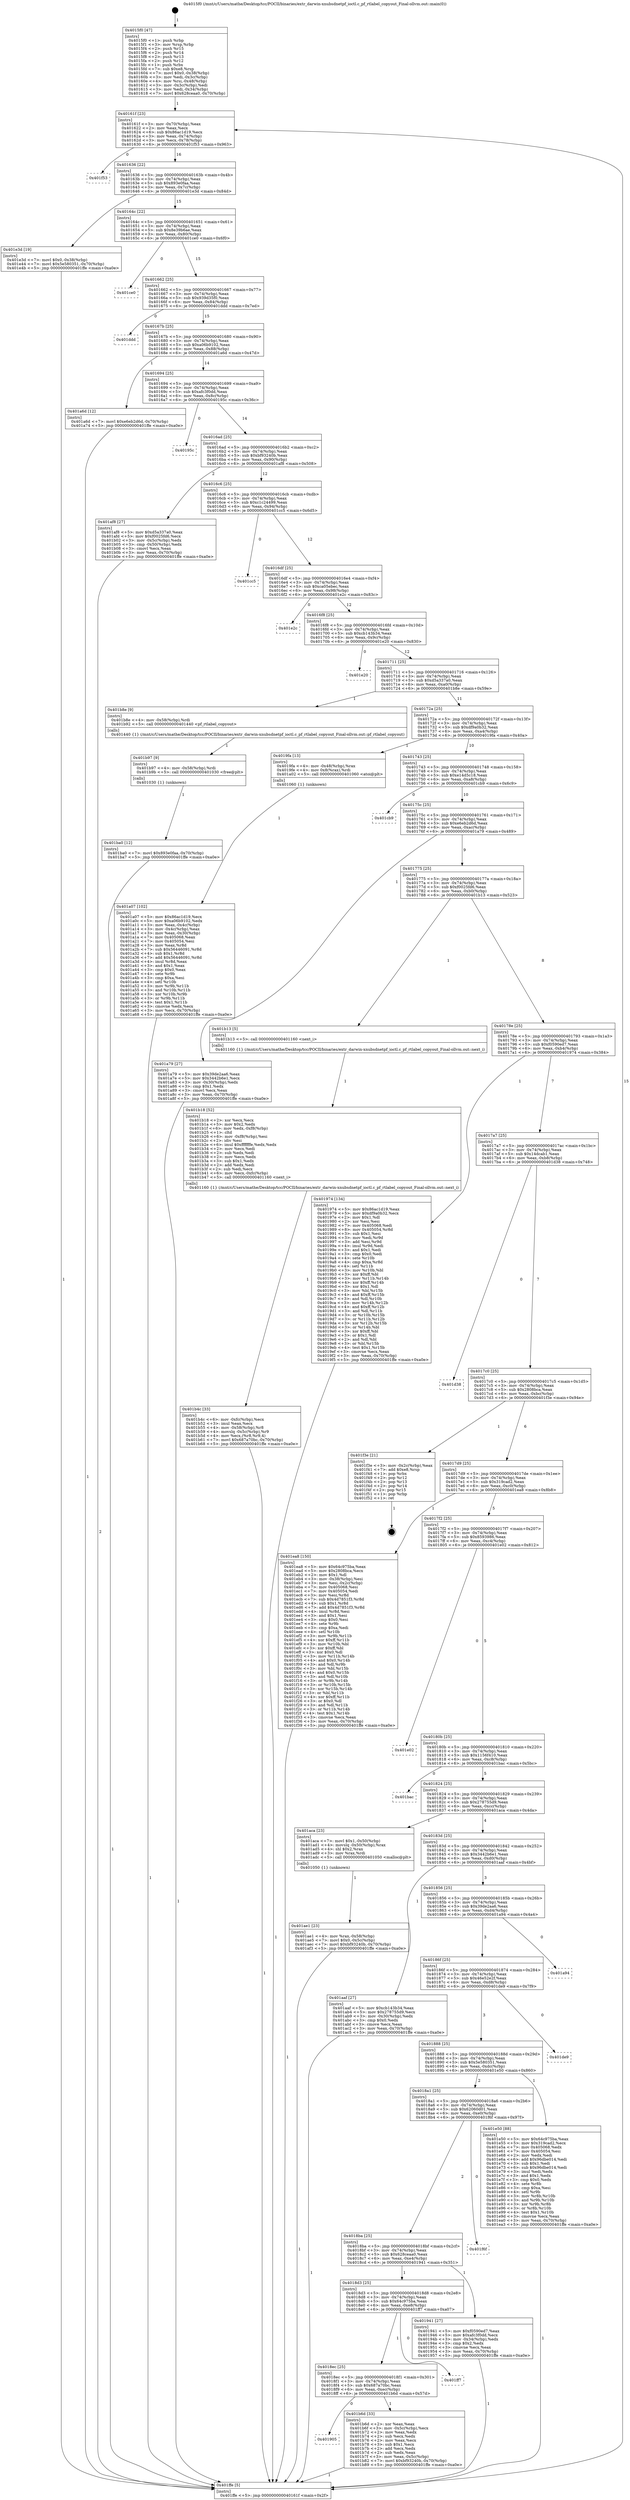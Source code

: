 digraph "0x4015f0" {
  label = "0x4015f0 (/mnt/c/Users/mathe/Desktop/tcc/POCII/binaries/extr_darwin-xnubsdnetpf_ioctl.c_pf_rtlabel_copyout_Final-ollvm.out::main(0))"
  labelloc = "t"
  node[shape=record]

  Entry [label="",width=0.3,height=0.3,shape=circle,fillcolor=black,style=filled]
  "0x40161f" [label="{
     0x40161f [23]\l
     | [instrs]\l
     &nbsp;&nbsp;0x40161f \<+3\>: mov -0x70(%rbp),%eax\l
     &nbsp;&nbsp;0x401622 \<+2\>: mov %eax,%ecx\l
     &nbsp;&nbsp;0x401624 \<+6\>: sub $0x86ac1d19,%ecx\l
     &nbsp;&nbsp;0x40162a \<+3\>: mov %eax,-0x74(%rbp)\l
     &nbsp;&nbsp;0x40162d \<+3\>: mov %ecx,-0x78(%rbp)\l
     &nbsp;&nbsp;0x401630 \<+6\>: je 0000000000401f53 \<main+0x963\>\l
  }"]
  "0x401f53" [label="{
     0x401f53\l
  }", style=dashed]
  "0x401636" [label="{
     0x401636 [22]\l
     | [instrs]\l
     &nbsp;&nbsp;0x401636 \<+5\>: jmp 000000000040163b \<main+0x4b\>\l
     &nbsp;&nbsp;0x40163b \<+3\>: mov -0x74(%rbp),%eax\l
     &nbsp;&nbsp;0x40163e \<+5\>: sub $0x893e0faa,%eax\l
     &nbsp;&nbsp;0x401643 \<+3\>: mov %eax,-0x7c(%rbp)\l
     &nbsp;&nbsp;0x401646 \<+6\>: je 0000000000401e3d \<main+0x84d\>\l
  }"]
  Exit [label="",width=0.3,height=0.3,shape=circle,fillcolor=black,style=filled,peripheries=2]
  "0x401e3d" [label="{
     0x401e3d [19]\l
     | [instrs]\l
     &nbsp;&nbsp;0x401e3d \<+7\>: movl $0x0,-0x38(%rbp)\l
     &nbsp;&nbsp;0x401e44 \<+7\>: movl $0x5e580351,-0x70(%rbp)\l
     &nbsp;&nbsp;0x401e4b \<+5\>: jmp 0000000000401ffe \<main+0xa0e\>\l
  }"]
  "0x40164c" [label="{
     0x40164c [22]\l
     | [instrs]\l
     &nbsp;&nbsp;0x40164c \<+5\>: jmp 0000000000401651 \<main+0x61\>\l
     &nbsp;&nbsp;0x401651 \<+3\>: mov -0x74(%rbp),%eax\l
     &nbsp;&nbsp;0x401654 \<+5\>: sub $0x8e39b6ae,%eax\l
     &nbsp;&nbsp;0x401659 \<+3\>: mov %eax,-0x80(%rbp)\l
     &nbsp;&nbsp;0x40165c \<+6\>: je 0000000000401ce0 \<main+0x6f0\>\l
  }"]
  "0x401ba0" [label="{
     0x401ba0 [12]\l
     | [instrs]\l
     &nbsp;&nbsp;0x401ba0 \<+7\>: movl $0x893e0faa,-0x70(%rbp)\l
     &nbsp;&nbsp;0x401ba7 \<+5\>: jmp 0000000000401ffe \<main+0xa0e\>\l
  }"]
  "0x401ce0" [label="{
     0x401ce0\l
  }", style=dashed]
  "0x401662" [label="{
     0x401662 [25]\l
     | [instrs]\l
     &nbsp;&nbsp;0x401662 \<+5\>: jmp 0000000000401667 \<main+0x77\>\l
     &nbsp;&nbsp;0x401667 \<+3\>: mov -0x74(%rbp),%eax\l
     &nbsp;&nbsp;0x40166a \<+5\>: sub $0x939d35f0,%eax\l
     &nbsp;&nbsp;0x40166f \<+6\>: mov %eax,-0x84(%rbp)\l
     &nbsp;&nbsp;0x401675 \<+6\>: je 0000000000401ddd \<main+0x7ed\>\l
  }"]
  "0x401b97" [label="{
     0x401b97 [9]\l
     | [instrs]\l
     &nbsp;&nbsp;0x401b97 \<+4\>: mov -0x58(%rbp),%rdi\l
     &nbsp;&nbsp;0x401b9b \<+5\>: call 0000000000401030 \<free@plt\>\l
     | [calls]\l
     &nbsp;&nbsp;0x401030 \{1\} (unknown)\l
  }"]
  "0x401ddd" [label="{
     0x401ddd\l
  }", style=dashed]
  "0x40167b" [label="{
     0x40167b [25]\l
     | [instrs]\l
     &nbsp;&nbsp;0x40167b \<+5\>: jmp 0000000000401680 \<main+0x90\>\l
     &nbsp;&nbsp;0x401680 \<+3\>: mov -0x74(%rbp),%eax\l
     &nbsp;&nbsp;0x401683 \<+5\>: sub $0xa06b9102,%eax\l
     &nbsp;&nbsp;0x401688 \<+6\>: mov %eax,-0x88(%rbp)\l
     &nbsp;&nbsp;0x40168e \<+6\>: je 0000000000401a6d \<main+0x47d\>\l
  }"]
  "0x401905" [label="{
     0x401905\l
  }", style=dashed]
  "0x401a6d" [label="{
     0x401a6d [12]\l
     | [instrs]\l
     &nbsp;&nbsp;0x401a6d \<+7\>: movl $0xe6eb2d6d,-0x70(%rbp)\l
     &nbsp;&nbsp;0x401a74 \<+5\>: jmp 0000000000401ffe \<main+0xa0e\>\l
  }"]
  "0x401694" [label="{
     0x401694 [25]\l
     | [instrs]\l
     &nbsp;&nbsp;0x401694 \<+5\>: jmp 0000000000401699 \<main+0xa9\>\l
     &nbsp;&nbsp;0x401699 \<+3\>: mov -0x74(%rbp),%eax\l
     &nbsp;&nbsp;0x40169c \<+5\>: sub $0xafc3f0dd,%eax\l
     &nbsp;&nbsp;0x4016a1 \<+6\>: mov %eax,-0x8c(%rbp)\l
     &nbsp;&nbsp;0x4016a7 \<+6\>: je 000000000040195c \<main+0x36c\>\l
  }"]
  "0x401b6d" [label="{
     0x401b6d [33]\l
     | [instrs]\l
     &nbsp;&nbsp;0x401b6d \<+2\>: xor %eax,%eax\l
     &nbsp;&nbsp;0x401b6f \<+3\>: mov -0x5c(%rbp),%ecx\l
     &nbsp;&nbsp;0x401b72 \<+2\>: mov %eax,%edx\l
     &nbsp;&nbsp;0x401b74 \<+2\>: sub %ecx,%edx\l
     &nbsp;&nbsp;0x401b76 \<+2\>: mov %eax,%ecx\l
     &nbsp;&nbsp;0x401b78 \<+3\>: sub $0x1,%ecx\l
     &nbsp;&nbsp;0x401b7b \<+2\>: add %ecx,%edx\l
     &nbsp;&nbsp;0x401b7d \<+2\>: sub %edx,%eax\l
     &nbsp;&nbsp;0x401b7f \<+3\>: mov %eax,-0x5c(%rbp)\l
     &nbsp;&nbsp;0x401b82 \<+7\>: movl $0xbf93240b,-0x70(%rbp)\l
     &nbsp;&nbsp;0x401b89 \<+5\>: jmp 0000000000401ffe \<main+0xa0e\>\l
  }"]
  "0x40195c" [label="{
     0x40195c\l
  }", style=dashed]
  "0x4016ad" [label="{
     0x4016ad [25]\l
     | [instrs]\l
     &nbsp;&nbsp;0x4016ad \<+5\>: jmp 00000000004016b2 \<main+0xc2\>\l
     &nbsp;&nbsp;0x4016b2 \<+3\>: mov -0x74(%rbp),%eax\l
     &nbsp;&nbsp;0x4016b5 \<+5\>: sub $0xbf93240b,%eax\l
     &nbsp;&nbsp;0x4016ba \<+6\>: mov %eax,-0x90(%rbp)\l
     &nbsp;&nbsp;0x4016c0 \<+6\>: je 0000000000401af8 \<main+0x508\>\l
  }"]
  "0x4018ec" [label="{
     0x4018ec [25]\l
     | [instrs]\l
     &nbsp;&nbsp;0x4018ec \<+5\>: jmp 00000000004018f1 \<main+0x301\>\l
     &nbsp;&nbsp;0x4018f1 \<+3\>: mov -0x74(%rbp),%eax\l
     &nbsp;&nbsp;0x4018f4 \<+5\>: sub $0x687a70bc,%eax\l
     &nbsp;&nbsp;0x4018f9 \<+6\>: mov %eax,-0xec(%rbp)\l
     &nbsp;&nbsp;0x4018ff \<+6\>: je 0000000000401b6d \<main+0x57d\>\l
  }"]
  "0x401af8" [label="{
     0x401af8 [27]\l
     | [instrs]\l
     &nbsp;&nbsp;0x401af8 \<+5\>: mov $0xd5a337a0,%eax\l
     &nbsp;&nbsp;0x401afd \<+5\>: mov $0xf0025fd6,%ecx\l
     &nbsp;&nbsp;0x401b02 \<+3\>: mov -0x5c(%rbp),%edx\l
     &nbsp;&nbsp;0x401b05 \<+3\>: cmp -0x50(%rbp),%edx\l
     &nbsp;&nbsp;0x401b08 \<+3\>: cmovl %ecx,%eax\l
     &nbsp;&nbsp;0x401b0b \<+3\>: mov %eax,-0x70(%rbp)\l
     &nbsp;&nbsp;0x401b0e \<+5\>: jmp 0000000000401ffe \<main+0xa0e\>\l
  }"]
  "0x4016c6" [label="{
     0x4016c6 [25]\l
     | [instrs]\l
     &nbsp;&nbsp;0x4016c6 \<+5\>: jmp 00000000004016cb \<main+0xdb\>\l
     &nbsp;&nbsp;0x4016cb \<+3\>: mov -0x74(%rbp),%eax\l
     &nbsp;&nbsp;0x4016ce \<+5\>: sub $0xc1c24499,%eax\l
     &nbsp;&nbsp;0x4016d3 \<+6\>: mov %eax,-0x94(%rbp)\l
     &nbsp;&nbsp;0x4016d9 \<+6\>: je 0000000000401cc5 \<main+0x6d5\>\l
  }"]
  "0x401ff7" [label="{
     0x401ff7\l
  }", style=dashed]
  "0x401cc5" [label="{
     0x401cc5\l
  }", style=dashed]
  "0x4016df" [label="{
     0x4016df [25]\l
     | [instrs]\l
     &nbsp;&nbsp;0x4016df \<+5\>: jmp 00000000004016e4 \<main+0xf4\>\l
     &nbsp;&nbsp;0x4016e4 \<+3\>: mov -0x74(%rbp),%eax\l
     &nbsp;&nbsp;0x4016e7 \<+5\>: sub $0xca05ebec,%eax\l
     &nbsp;&nbsp;0x4016ec \<+6\>: mov %eax,-0x98(%rbp)\l
     &nbsp;&nbsp;0x4016f2 \<+6\>: je 0000000000401e2c \<main+0x83c\>\l
  }"]
  "0x401b4c" [label="{
     0x401b4c [33]\l
     | [instrs]\l
     &nbsp;&nbsp;0x401b4c \<+6\>: mov -0xfc(%rbp),%ecx\l
     &nbsp;&nbsp;0x401b52 \<+3\>: imul %eax,%ecx\l
     &nbsp;&nbsp;0x401b55 \<+4\>: mov -0x58(%rbp),%r8\l
     &nbsp;&nbsp;0x401b59 \<+4\>: movslq -0x5c(%rbp),%r9\l
     &nbsp;&nbsp;0x401b5d \<+4\>: mov %ecx,(%r8,%r9,4)\l
     &nbsp;&nbsp;0x401b61 \<+7\>: movl $0x687a70bc,-0x70(%rbp)\l
     &nbsp;&nbsp;0x401b68 \<+5\>: jmp 0000000000401ffe \<main+0xa0e\>\l
  }"]
  "0x401e2c" [label="{
     0x401e2c\l
  }", style=dashed]
  "0x4016f8" [label="{
     0x4016f8 [25]\l
     | [instrs]\l
     &nbsp;&nbsp;0x4016f8 \<+5\>: jmp 00000000004016fd \<main+0x10d\>\l
     &nbsp;&nbsp;0x4016fd \<+3\>: mov -0x74(%rbp),%eax\l
     &nbsp;&nbsp;0x401700 \<+5\>: sub $0xcb143b34,%eax\l
     &nbsp;&nbsp;0x401705 \<+6\>: mov %eax,-0x9c(%rbp)\l
     &nbsp;&nbsp;0x40170b \<+6\>: je 0000000000401e20 \<main+0x830\>\l
  }"]
  "0x401b18" [label="{
     0x401b18 [52]\l
     | [instrs]\l
     &nbsp;&nbsp;0x401b18 \<+2\>: xor %ecx,%ecx\l
     &nbsp;&nbsp;0x401b1a \<+5\>: mov $0x2,%edx\l
     &nbsp;&nbsp;0x401b1f \<+6\>: mov %edx,-0xf8(%rbp)\l
     &nbsp;&nbsp;0x401b25 \<+1\>: cltd\l
     &nbsp;&nbsp;0x401b26 \<+6\>: mov -0xf8(%rbp),%esi\l
     &nbsp;&nbsp;0x401b2c \<+2\>: idiv %esi\l
     &nbsp;&nbsp;0x401b2e \<+6\>: imul $0xfffffffe,%edx,%edx\l
     &nbsp;&nbsp;0x401b34 \<+2\>: mov %ecx,%edi\l
     &nbsp;&nbsp;0x401b36 \<+2\>: sub %edx,%edi\l
     &nbsp;&nbsp;0x401b38 \<+2\>: mov %ecx,%edx\l
     &nbsp;&nbsp;0x401b3a \<+3\>: sub $0x1,%edx\l
     &nbsp;&nbsp;0x401b3d \<+2\>: add %edx,%edi\l
     &nbsp;&nbsp;0x401b3f \<+2\>: sub %edi,%ecx\l
     &nbsp;&nbsp;0x401b41 \<+6\>: mov %ecx,-0xfc(%rbp)\l
     &nbsp;&nbsp;0x401b47 \<+5\>: call 0000000000401160 \<next_i\>\l
     | [calls]\l
     &nbsp;&nbsp;0x401160 \{1\} (/mnt/c/Users/mathe/Desktop/tcc/POCII/binaries/extr_darwin-xnubsdnetpf_ioctl.c_pf_rtlabel_copyout_Final-ollvm.out::next_i)\l
  }"]
  "0x401e20" [label="{
     0x401e20\l
  }", style=dashed]
  "0x401711" [label="{
     0x401711 [25]\l
     | [instrs]\l
     &nbsp;&nbsp;0x401711 \<+5\>: jmp 0000000000401716 \<main+0x126\>\l
     &nbsp;&nbsp;0x401716 \<+3\>: mov -0x74(%rbp),%eax\l
     &nbsp;&nbsp;0x401719 \<+5\>: sub $0xd5a337a0,%eax\l
     &nbsp;&nbsp;0x40171e \<+6\>: mov %eax,-0xa0(%rbp)\l
     &nbsp;&nbsp;0x401724 \<+6\>: je 0000000000401b8e \<main+0x59e\>\l
  }"]
  "0x401ae1" [label="{
     0x401ae1 [23]\l
     | [instrs]\l
     &nbsp;&nbsp;0x401ae1 \<+4\>: mov %rax,-0x58(%rbp)\l
     &nbsp;&nbsp;0x401ae5 \<+7\>: movl $0x0,-0x5c(%rbp)\l
     &nbsp;&nbsp;0x401aec \<+7\>: movl $0xbf93240b,-0x70(%rbp)\l
     &nbsp;&nbsp;0x401af3 \<+5\>: jmp 0000000000401ffe \<main+0xa0e\>\l
  }"]
  "0x401b8e" [label="{
     0x401b8e [9]\l
     | [instrs]\l
     &nbsp;&nbsp;0x401b8e \<+4\>: mov -0x58(%rbp),%rdi\l
     &nbsp;&nbsp;0x401b92 \<+5\>: call 0000000000401440 \<pf_rtlabel_copyout\>\l
     | [calls]\l
     &nbsp;&nbsp;0x401440 \{1\} (/mnt/c/Users/mathe/Desktop/tcc/POCII/binaries/extr_darwin-xnubsdnetpf_ioctl.c_pf_rtlabel_copyout_Final-ollvm.out::pf_rtlabel_copyout)\l
  }"]
  "0x40172a" [label="{
     0x40172a [25]\l
     | [instrs]\l
     &nbsp;&nbsp;0x40172a \<+5\>: jmp 000000000040172f \<main+0x13f\>\l
     &nbsp;&nbsp;0x40172f \<+3\>: mov -0x74(%rbp),%eax\l
     &nbsp;&nbsp;0x401732 \<+5\>: sub $0xdf9a0b32,%eax\l
     &nbsp;&nbsp;0x401737 \<+6\>: mov %eax,-0xa4(%rbp)\l
     &nbsp;&nbsp;0x40173d \<+6\>: je 00000000004019fa \<main+0x40a\>\l
  }"]
  "0x401a07" [label="{
     0x401a07 [102]\l
     | [instrs]\l
     &nbsp;&nbsp;0x401a07 \<+5\>: mov $0x86ac1d19,%ecx\l
     &nbsp;&nbsp;0x401a0c \<+5\>: mov $0xa06b9102,%edx\l
     &nbsp;&nbsp;0x401a11 \<+3\>: mov %eax,-0x4c(%rbp)\l
     &nbsp;&nbsp;0x401a14 \<+3\>: mov -0x4c(%rbp),%eax\l
     &nbsp;&nbsp;0x401a17 \<+3\>: mov %eax,-0x30(%rbp)\l
     &nbsp;&nbsp;0x401a1a \<+7\>: mov 0x405068,%eax\l
     &nbsp;&nbsp;0x401a21 \<+7\>: mov 0x405054,%esi\l
     &nbsp;&nbsp;0x401a28 \<+3\>: mov %eax,%r8d\l
     &nbsp;&nbsp;0x401a2b \<+7\>: sub $0x56446091,%r8d\l
     &nbsp;&nbsp;0x401a32 \<+4\>: sub $0x1,%r8d\l
     &nbsp;&nbsp;0x401a36 \<+7\>: add $0x56446091,%r8d\l
     &nbsp;&nbsp;0x401a3d \<+4\>: imul %r8d,%eax\l
     &nbsp;&nbsp;0x401a41 \<+3\>: and $0x1,%eax\l
     &nbsp;&nbsp;0x401a44 \<+3\>: cmp $0x0,%eax\l
     &nbsp;&nbsp;0x401a47 \<+4\>: sete %r9b\l
     &nbsp;&nbsp;0x401a4b \<+3\>: cmp $0xa,%esi\l
     &nbsp;&nbsp;0x401a4e \<+4\>: setl %r10b\l
     &nbsp;&nbsp;0x401a52 \<+3\>: mov %r9b,%r11b\l
     &nbsp;&nbsp;0x401a55 \<+3\>: and %r10b,%r11b\l
     &nbsp;&nbsp;0x401a58 \<+3\>: xor %r10b,%r9b\l
     &nbsp;&nbsp;0x401a5b \<+3\>: or %r9b,%r11b\l
     &nbsp;&nbsp;0x401a5e \<+4\>: test $0x1,%r11b\l
     &nbsp;&nbsp;0x401a62 \<+3\>: cmovne %edx,%ecx\l
     &nbsp;&nbsp;0x401a65 \<+3\>: mov %ecx,-0x70(%rbp)\l
     &nbsp;&nbsp;0x401a68 \<+5\>: jmp 0000000000401ffe \<main+0xa0e\>\l
  }"]
  "0x4019fa" [label="{
     0x4019fa [13]\l
     | [instrs]\l
     &nbsp;&nbsp;0x4019fa \<+4\>: mov -0x48(%rbp),%rax\l
     &nbsp;&nbsp;0x4019fe \<+4\>: mov 0x8(%rax),%rdi\l
     &nbsp;&nbsp;0x401a02 \<+5\>: call 0000000000401060 \<atoi@plt\>\l
     | [calls]\l
     &nbsp;&nbsp;0x401060 \{1\} (unknown)\l
  }"]
  "0x401743" [label="{
     0x401743 [25]\l
     | [instrs]\l
     &nbsp;&nbsp;0x401743 \<+5\>: jmp 0000000000401748 \<main+0x158\>\l
     &nbsp;&nbsp;0x401748 \<+3\>: mov -0x74(%rbp),%eax\l
     &nbsp;&nbsp;0x40174b \<+5\>: sub $0xe14d5c18,%eax\l
     &nbsp;&nbsp;0x401750 \<+6\>: mov %eax,-0xa8(%rbp)\l
     &nbsp;&nbsp;0x401756 \<+6\>: je 0000000000401cb9 \<main+0x6c9\>\l
  }"]
  "0x4015f0" [label="{
     0x4015f0 [47]\l
     | [instrs]\l
     &nbsp;&nbsp;0x4015f0 \<+1\>: push %rbp\l
     &nbsp;&nbsp;0x4015f1 \<+3\>: mov %rsp,%rbp\l
     &nbsp;&nbsp;0x4015f4 \<+2\>: push %r15\l
     &nbsp;&nbsp;0x4015f6 \<+2\>: push %r14\l
     &nbsp;&nbsp;0x4015f8 \<+2\>: push %r13\l
     &nbsp;&nbsp;0x4015fa \<+2\>: push %r12\l
     &nbsp;&nbsp;0x4015fc \<+1\>: push %rbx\l
     &nbsp;&nbsp;0x4015fd \<+7\>: sub $0xe8,%rsp\l
     &nbsp;&nbsp;0x401604 \<+7\>: movl $0x0,-0x38(%rbp)\l
     &nbsp;&nbsp;0x40160b \<+3\>: mov %edi,-0x3c(%rbp)\l
     &nbsp;&nbsp;0x40160e \<+4\>: mov %rsi,-0x48(%rbp)\l
     &nbsp;&nbsp;0x401612 \<+3\>: mov -0x3c(%rbp),%edi\l
     &nbsp;&nbsp;0x401615 \<+3\>: mov %edi,-0x34(%rbp)\l
     &nbsp;&nbsp;0x401618 \<+7\>: movl $0x628ceaa0,-0x70(%rbp)\l
  }"]
  "0x401cb9" [label="{
     0x401cb9\l
  }", style=dashed]
  "0x40175c" [label="{
     0x40175c [25]\l
     | [instrs]\l
     &nbsp;&nbsp;0x40175c \<+5\>: jmp 0000000000401761 \<main+0x171\>\l
     &nbsp;&nbsp;0x401761 \<+3\>: mov -0x74(%rbp),%eax\l
     &nbsp;&nbsp;0x401764 \<+5\>: sub $0xe6eb2d6d,%eax\l
     &nbsp;&nbsp;0x401769 \<+6\>: mov %eax,-0xac(%rbp)\l
     &nbsp;&nbsp;0x40176f \<+6\>: je 0000000000401a79 \<main+0x489\>\l
  }"]
  "0x401ffe" [label="{
     0x401ffe [5]\l
     | [instrs]\l
     &nbsp;&nbsp;0x401ffe \<+5\>: jmp 000000000040161f \<main+0x2f\>\l
  }"]
  "0x401a79" [label="{
     0x401a79 [27]\l
     | [instrs]\l
     &nbsp;&nbsp;0x401a79 \<+5\>: mov $0x39de2aa6,%eax\l
     &nbsp;&nbsp;0x401a7e \<+5\>: mov $0x3442b6e1,%ecx\l
     &nbsp;&nbsp;0x401a83 \<+3\>: mov -0x30(%rbp),%edx\l
     &nbsp;&nbsp;0x401a86 \<+3\>: cmp $0x1,%edx\l
     &nbsp;&nbsp;0x401a89 \<+3\>: cmovl %ecx,%eax\l
     &nbsp;&nbsp;0x401a8c \<+3\>: mov %eax,-0x70(%rbp)\l
     &nbsp;&nbsp;0x401a8f \<+5\>: jmp 0000000000401ffe \<main+0xa0e\>\l
  }"]
  "0x401775" [label="{
     0x401775 [25]\l
     | [instrs]\l
     &nbsp;&nbsp;0x401775 \<+5\>: jmp 000000000040177a \<main+0x18a\>\l
     &nbsp;&nbsp;0x40177a \<+3\>: mov -0x74(%rbp),%eax\l
     &nbsp;&nbsp;0x40177d \<+5\>: sub $0xf0025fd6,%eax\l
     &nbsp;&nbsp;0x401782 \<+6\>: mov %eax,-0xb0(%rbp)\l
     &nbsp;&nbsp;0x401788 \<+6\>: je 0000000000401b13 \<main+0x523\>\l
  }"]
  "0x4018d3" [label="{
     0x4018d3 [25]\l
     | [instrs]\l
     &nbsp;&nbsp;0x4018d3 \<+5\>: jmp 00000000004018d8 \<main+0x2e8\>\l
     &nbsp;&nbsp;0x4018d8 \<+3\>: mov -0x74(%rbp),%eax\l
     &nbsp;&nbsp;0x4018db \<+5\>: sub $0x64c975ba,%eax\l
     &nbsp;&nbsp;0x4018e0 \<+6\>: mov %eax,-0xe8(%rbp)\l
     &nbsp;&nbsp;0x4018e6 \<+6\>: je 0000000000401ff7 \<main+0xa07\>\l
  }"]
  "0x401b13" [label="{
     0x401b13 [5]\l
     | [instrs]\l
     &nbsp;&nbsp;0x401b13 \<+5\>: call 0000000000401160 \<next_i\>\l
     | [calls]\l
     &nbsp;&nbsp;0x401160 \{1\} (/mnt/c/Users/mathe/Desktop/tcc/POCII/binaries/extr_darwin-xnubsdnetpf_ioctl.c_pf_rtlabel_copyout_Final-ollvm.out::next_i)\l
  }"]
  "0x40178e" [label="{
     0x40178e [25]\l
     | [instrs]\l
     &nbsp;&nbsp;0x40178e \<+5\>: jmp 0000000000401793 \<main+0x1a3\>\l
     &nbsp;&nbsp;0x401793 \<+3\>: mov -0x74(%rbp),%eax\l
     &nbsp;&nbsp;0x401796 \<+5\>: sub $0xf0590ed7,%eax\l
     &nbsp;&nbsp;0x40179b \<+6\>: mov %eax,-0xb4(%rbp)\l
     &nbsp;&nbsp;0x4017a1 \<+6\>: je 0000000000401974 \<main+0x384\>\l
  }"]
  "0x401941" [label="{
     0x401941 [27]\l
     | [instrs]\l
     &nbsp;&nbsp;0x401941 \<+5\>: mov $0xf0590ed7,%eax\l
     &nbsp;&nbsp;0x401946 \<+5\>: mov $0xafc3f0dd,%ecx\l
     &nbsp;&nbsp;0x40194b \<+3\>: mov -0x34(%rbp),%edx\l
     &nbsp;&nbsp;0x40194e \<+3\>: cmp $0x2,%edx\l
     &nbsp;&nbsp;0x401951 \<+3\>: cmovne %ecx,%eax\l
     &nbsp;&nbsp;0x401954 \<+3\>: mov %eax,-0x70(%rbp)\l
     &nbsp;&nbsp;0x401957 \<+5\>: jmp 0000000000401ffe \<main+0xa0e\>\l
  }"]
  "0x401974" [label="{
     0x401974 [134]\l
     | [instrs]\l
     &nbsp;&nbsp;0x401974 \<+5\>: mov $0x86ac1d19,%eax\l
     &nbsp;&nbsp;0x401979 \<+5\>: mov $0xdf9a0b32,%ecx\l
     &nbsp;&nbsp;0x40197e \<+2\>: mov $0x1,%dl\l
     &nbsp;&nbsp;0x401980 \<+2\>: xor %esi,%esi\l
     &nbsp;&nbsp;0x401982 \<+7\>: mov 0x405068,%edi\l
     &nbsp;&nbsp;0x401989 \<+8\>: mov 0x405054,%r8d\l
     &nbsp;&nbsp;0x401991 \<+3\>: sub $0x1,%esi\l
     &nbsp;&nbsp;0x401994 \<+3\>: mov %edi,%r9d\l
     &nbsp;&nbsp;0x401997 \<+3\>: add %esi,%r9d\l
     &nbsp;&nbsp;0x40199a \<+4\>: imul %r9d,%edi\l
     &nbsp;&nbsp;0x40199e \<+3\>: and $0x1,%edi\l
     &nbsp;&nbsp;0x4019a1 \<+3\>: cmp $0x0,%edi\l
     &nbsp;&nbsp;0x4019a4 \<+4\>: sete %r10b\l
     &nbsp;&nbsp;0x4019a8 \<+4\>: cmp $0xa,%r8d\l
     &nbsp;&nbsp;0x4019ac \<+4\>: setl %r11b\l
     &nbsp;&nbsp;0x4019b0 \<+3\>: mov %r10b,%bl\l
     &nbsp;&nbsp;0x4019b3 \<+3\>: xor $0xff,%bl\l
     &nbsp;&nbsp;0x4019b6 \<+3\>: mov %r11b,%r14b\l
     &nbsp;&nbsp;0x4019b9 \<+4\>: xor $0xff,%r14b\l
     &nbsp;&nbsp;0x4019bd \<+3\>: xor $0x1,%dl\l
     &nbsp;&nbsp;0x4019c0 \<+3\>: mov %bl,%r15b\l
     &nbsp;&nbsp;0x4019c3 \<+4\>: and $0xff,%r15b\l
     &nbsp;&nbsp;0x4019c7 \<+3\>: and %dl,%r10b\l
     &nbsp;&nbsp;0x4019ca \<+3\>: mov %r14b,%r12b\l
     &nbsp;&nbsp;0x4019cd \<+4\>: and $0xff,%r12b\l
     &nbsp;&nbsp;0x4019d1 \<+3\>: and %dl,%r11b\l
     &nbsp;&nbsp;0x4019d4 \<+3\>: or %r10b,%r15b\l
     &nbsp;&nbsp;0x4019d7 \<+3\>: or %r11b,%r12b\l
     &nbsp;&nbsp;0x4019da \<+3\>: xor %r12b,%r15b\l
     &nbsp;&nbsp;0x4019dd \<+3\>: or %r14b,%bl\l
     &nbsp;&nbsp;0x4019e0 \<+3\>: xor $0xff,%bl\l
     &nbsp;&nbsp;0x4019e3 \<+3\>: or $0x1,%dl\l
     &nbsp;&nbsp;0x4019e6 \<+2\>: and %dl,%bl\l
     &nbsp;&nbsp;0x4019e8 \<+3\>: or %bl,%r15b\l
     &nbsp;&nbsp;0x4019eb \<+4\>: test $0x1,%r15b\l
     &nbsp;&nbsp;0x4019ef \<+3\>: cmovne %ecx,%eax\l
     &nbsp;&nbsp;0x4019f2 \<+3\>: mov %eax,-0x70(%rbp)\l
     &nbsp;&nbsp;0x4019f5 \<+5\>: jmp 0000000000401ffe \<main+0xa0e\>\l
  }"]
  "0x4017a7" [label="{
     0x4017a7 [25]\l
     | [instrs]\l
     &nbsp;&nbsp;0x4017a7 \<+5\>: jmp 00000000004017ac \<main+0x1bc\>\l
     &nbsp;&nbsp;0x4017ac \<+3\>: mov -0x74(%rbp),%eax\l
     &nbsp;&nbsp;0x4017af \<+5\>: sub $0x14dcab1,%eax\l
     &nbsp;&nbsp;0x4017b4 \<+6\>: mov %eax,-0xb8(%rbp)\l
     &nbsp;&nbsp;0x4017ba \<+6\>: je 0000000000401d38 \<main+0x748\>\l
  }"]
  "0x4018ba" [label="{
     0x4018ba [25]\l
     | [instrs]\l
     &nbsp;&nbsp;0x4018ba \<+5\>: jmp 00000000004018bf \<main+0x2cf\>\l
     &nbsp;&nbsp;0x4018bf \<+3\>: mov -0x74(%rbp),%eax\l
     &nbsp;&nbsp;0x4018c2 \<+5\>: sub $0x628ceaa0,%eax\l
     &nbsp;&nbsp;0x4018c7 \<+6\>: mov %eax,-0xe4(%rbp)\l
     &nbsp;&nbsp;0x4018cd \<+6\>: je 0000000000401941 \<main+0x351\>\l
  }"]
  "0x401d38" [label="{
     0x401d38\l
  }", style=dashed]
  "0x4017c0" [label="{
     0x4017c0 [25]\l
     | [instrs]\l
     &nbsp;&nbsp;0x4017c0 \<+5\>: jmp 00000000004017c5 \<main+0x1d5\>\l
     &nbsp;&nbsp;0x4017c5 \<+3\>: mov -0x74(%rbp),%eax\l
     &nbsp;&nbsp;0x4017c8 \<+5\>: sub $0x2808bca,%eax\l
     &nbsp;&nbsp;0x4017cd \<+6\>: mov %eax,-0xbc(%rbp)\l
     &nbsp;&nbsp;0x4017d3 \<+6\>: je 0000000000401f3e \<main+0x94e\>\l
  }"]
  "0x401f6f" [label="{
     0x401f6f\l
  }", style=dashed]
  "0x401f3e" [label="{
     0x401f3e [21]\l
     | [instrs]\l
     &nbsp;&nbsp;0x401f3e \<+3\>: mov -0x2c(%rbp),%eax\l
     &nbsp;&nbsp;0x401f41 \<+7\>: add $0xe8,%rsp\l
     &nbsp;&nbsp;0x401f48 \<+1\>: pop %rbx\l
     &nbsp;&nbsp;0x401f49 \<+2\>: pop %r12\l
     &nbsp;&nbsp;0x401f4b \<+2\>: pop %r13\l
     &nbsp;&nbsp;0x401f4d \<+2\>: pop %r14\l
     &nbsp;&nbsp;0x401f4f \<+2\>: pop %r15\l
     &nbsp;&nbsp;0x401f51 \<+1\>: pop %rbp\l
     &nbsp;&nbsp;0x401f52 \<+1\>: ret\l
  }"]
  "0x4017d9" [label="{
     0x4017d9 [25]\l
     | [instrs]\l
     &nbsp;&nbsp;0x4017d9 \<+5\>: jmp 00000000004017de \<main+0x1ee\>\l
     &nbsp;&nbsp;0x4017de \<+3\>: mov -0x74(%rbp),%eax\l
     &nbsp;&nbsp;0x4017e1 \<+5\>: sub $0x319cad2,%eax\l
     &nbsp;&nbsp;0x4017e6 \<+6\>: mov %eax,-0xc0(%rbp)\l
     &nbsp;&nbsp;0x4017ec \<+6\>: je 0000000000401ea8 \<main+0x8b8\>\l
  }"]
  "0x4018a1" [label="{
     0x4018a1 [25]\l
     | [instrs]\l
     &nbsp;&nbsp;0x4018a1 \<+5\>: jmp 00000000004018a6 \<main+0x2b6\>\l
     &nbsp;&nbsp;0x4018a6 \<+3\>: mov -0x74(%rbp),%eax\l
     &nbsp;&nbsp;0x4018a9 \<+5\>: sub $0x62060d01,%eax\l
     &nbsp;&nbsp;0x4018ae \<+6\>: mov %eax,-0xe0(%rbp)\l
     &nbsp;&nbsp;0x4018b4 \<+6\>: je 0000000000401f6f \<main+0x97f\>\l
  }"]
  "0x401ea8" [label="{
     0x401ea8 [150]\l
     | [instrs]\l
     &nbsp;&nbsp;0x401ea8 \<+5\>: mov $0x64c975ba,%eax\l
     &nbsp;&nbsp;0x401ead \<+5\>: mov $0x2808bca,%ecx\l
     &nbsp;&nbsp;0x401eb2 \<+2\>: mov $0x1,%dl\l
     &nbsp;&nbsp;0x401eb4 \<+3\>: mov -0x38(%rbp),%esi\l
     &nbsp;&nbsp;0x401eb7 \<+3\>: mov %esi,-0x2c(%rbp)\l
     &nbsp;&nbsp;0x401eba \<+7\>: mov 0x405068,%esi\l
     &nbsp;&nbsp;0x401ec1 \<+7\>: mov 0x405054,%edi\l
     &nbsp;&nbsp;0x401ec8 \<+3\>: mov %esi,%r8d\l
     &nbsp;&nbsp;0x401ecb \<+7\>: sub $0x4d7851f3,%r8d\l
     &nbsp;&nbsp;0x401ed2 \<+4\>: sub $0x1,%r8d\l
     &nbsp;&nbsp;0x401ed6 \<+7\>: add $0x4d7851f3,%r8d\l
     &nbsp;&nbsp;0x401edd \<+4\>: imul %r8d,%esi\l
     &nbsp;&nbsp;0x401ee1 \<+3\>: and $0x1,%esi\l
     &nbsp;&nbsp;0x401ee4 \<+3\>: cmp $0x0,%esi\l
     &nbsp;&nbsp;0x401ee7 \<+4\>: sete %r9b\l
     &nbsp;&nbsp;0x401eeb \<+3\>: cmp $0xa,%edi\l
     &nbsp;&nbsp;0x401eee \<+4\>: setl %r10b\l
     &nbsp;&nbsp;0x401ef2 \<+3\>: mov %r9b,%r11b\l
     &nbsp;&nbsp;0x401ef5 \<+4\>: xor $0xff,%r11b\l
     &nbsp;&nbsp;0x401ef9 \<+3\>: mov %r10b,%bl\l
     &nbsp;&nbsp;0x401efc \<+3\>: xor $0xff,%bl\l
     &nbsp;&nbsp;0x401eff \<+3\>: xor $0x0,%dl\l
     &nbsp;&nbsp;0x401f02 \<+3\>: mov %r11b,%r14b\l
     &nbsp;&nbsp;0x401f05 \<+4\>: and $0x0,%r14b\l
     &nbsp;&nbsp;0x401f09 \<+3\>: and %dl,%r9b\l
     &nbsp;&nbsp;0x401f0c \<+3\>: mov %bl,%r15b\l
     &nbsp;&nbsp;0x401f0f \<+4\>: and $0x0,%r15b\l
     &nbsp;&nbsp;0x401f13 \<+3\>: and %dl,%r10b\l
     &nbsp;&nbsp;0x401f16 \<+3\>: or %r9b,%r14b\l
     &nbsp;&nbsp;0x401f19 \<+3\>: or %r10b,%r15b\l
     &nbsp;&nbsp;0x401f1c \<+3\>: xor %r15b,%r14b\l
     &nbsp;&nbsp;0x401f1f \<+3\>: or %bl,%r11b\l
     &nbsp;&nbsp;0x401f22 \<+4\>: xor $0xff,%r11b\l
     &nbsp;&nbsp;0x401f26 \<+3\>: or $0x0,%dl\l
     &nbsp;&nbsp;0x401f29 \<+3\>: and %dl,%r11b\l
     &nbsp;&nbsp;0x401f2c \<+3\>: or %r11b,%r14b\l
     &nbsp;&nbsp;0x401f2f \<+4\>: test $0x1,%r14b\l
     &nbsp;&nbsp;0x401f33 \<+3\>: cmovne %ecx,%eax\l
     &nbsp;&nbsp;0x401f36 \<+3\>: mov %eax,-0x70(%rbp)\l
     &nbsp;&nbsp;0x401f39 \<+5\>: jmp 0000000000401ffe \<main+0xa0e\>\l
  }"]
  "0x4017f2" [label="{
     0x4017f2 [25]\l
     | [instrs]\l
     &nbsp;&nbsp;0x4017f2 \<+5\>: jmp 00000000004017f7 \<main+0x207\>\l
     &nbsp;&nbsp;0x4017f7 \<+3\>: mov -0x74(%rbp),%eax\l
     &nbsp;&nbsp;0x4017fa \<+5\>: sub $0x8593986,%eax\l
     &nbsp;&nbsp;0x4017ff \<+6\>: mov %eax,-0xc4(%rbp)\l
     &nbsp;&nbsp;0x401805 \<+6\>: je 0000000000401e02 \<main+0x812\>\l
  }"]
  "0x401e50" [label="{
     0x401e50 [88]\l
     | [instrs]\l
     &nbsp;&nbsp;0x401e50 \<+5\>: mov $0x64c975ba,%eax\l
     &nbsp;&nbsp;0x401e55 \<+5\>: mov $0x319cad2,%ecx\l
     &nbsp;&nbsp;0x401e5a \<+7\>: mov 0x405068,%edx\l
     &nbsp;&nbsp;0x401e61 \<+7\>: mov 0x405054,%esi\l
     &nbsp;&nbsp;0x401e68 \<+2\>: mov %edx,%edi\l
     &nbsp;&nbsp;0x401e6a \<+6\>: add $0x96dbe014,%edi\l
     &nbsp;&nbsp;0x401e70 \<+3\>: sub $0x1,%edi\l
     &nbsp;&nbsp;0x401e73 \<+6\>: sub $0x96dbe014,%edi\l
     &nbsp;&nbsp;0x401e79 \<+3\>: imul %edi,%edx\l
     &nbsp;&nbsp;0x401e7c \<+3\>: and $0x1,%edx\l
     &nbsp;&nbsp;0x401e7f \<+3\>: cmp $0x0,%edx\l
     &nbsp;&nbsp;0x401e82 \<+4\>: sete %r8b\l
     &nbsp;&nbsp;0x401e86 \<+3\>: cmp $0xa,%esi\l
     &nbsp;&nbsp;0x401e89 \<+4\>: setl %r9b\l
     &nbsp;&nbsp;0x401e8d \<+3\>: mov %r8b,%r10b\l
     &nbsp;&nbsp;0x401e90 \<+3\>: and %r9b,%r10b\l
     &nbsp;&nbsp;0x401e93 \<+3\>: xor %r9b,%r8b\l
     &nbsp;&nbsp;0x401e96 \<+3\>: or %r8b,%r10b\l
     &nbsp;&nbsp;0x401e99 \<+4\>: test $0x1,%r10b\l
     &nbsp;&nbsp;0x401e9d \<+3\>: cmovne %ecx,%eax\l
     &nbsp;&nbsp;0x401ea0 \<+3\>: mov %eax,-0x70(%rbp)\l
     &nbsp;&nbsp;0x401ea3 \<+5\>: jmp 0000000000401ffe \<main+0xa0e\>\l
  }"]
  "0x401e02" [label="{
     0x401e02\l
  }", style=dashed]
  "0x40180b" [label="{
     0x40180b [25]\l
     | [instrs]\l
     &nbsp;&nbsp;0x40180b \<+5\>: jmp 0000000000401810 \<main+0x220\>\l
     &nbsp;&nbsp;0x401810 \<+3\>: mov -0x74(%rbp),%eax\l
     &nbsp;&nbsp;0x401813 \<+5\>: sub $0x1156f410,%eax\l
     &nbsp;&nbsp;0x401818 \<+6\>: mov %eax,-0xc8(%rbp)\l
     &nbsp;&nbsp;0x40181e \<+6\>: je 0000000000401bac \<main+0x5bc\>\l
  }"]
  "0x401888" [label="{
     0x401888 [25]\l
     | [instrs]\l
     &nbsp;&nbsp;0x401888 \<+5\>: jmp 000000000040188d \<main+0x29d\>\l
     &nbsp;&nbsp;0x40188d \<+3\>: mov -0x74(%rbp),%eax\l
     &nbsp;&nbsp;0x401890 \<+5\>: sub $0x5e580351,%eax\l
     &nbsp;&nbsp;0x401895 \<+6\>: mov %eax,-0xdc(%rbp)\l
     &nbsp;&nbsp;0x40189b \<+6\>: je 0000000000401e50 \<main+0x860\>\l
  }"]
  "0x401bac" [label="{
     0x401bac\l
  }", style=dashed]
  "0x401824" [label="{
     0x401824 [25]\l
     | [instrs]\l
     &nbsp;&nbsp;0x401824 \<+5\>: jmp 0000000000401829 \<main+0x239\>\l
     &nbsp;&nbsp;0x401829 \<+3\>: mov -0x74(%rbp),%eax\l
     &nbsp;&nbsp;0x40182c \<+5\>: sub $0x278755d9,%eax\l
     &nbsp;&nbsp;0x401831 \<+6\>: mov %eax,-0xcc(%rbp)\l
     &nbsp;&nbsp;0x401837 \<+6\>: je 0000000000401aca \<main+0x4da\>\l
  }"]
  "0x401de9" [label="{
     0x401de9\l
  }", style=dashed]
  "0x401aca" [label="{
     0x401aca [23]\l
     | [instrs]\l
     &nbsp;&nbsp;0x401aca \<+7\>: movl $0x1,-0x50(%rbp)\l
     &nbsp;&nbsp;0x401ad1 \<+4\>: movslq -0x50(%rbp),%rax\l
     &nbsp;&nbsp;0x401ad5 \<+4\>: shl $0x2,%rax\l
     &nbsp;&nbsp;0x401ad9 \<+3\>: mov %rax,%rdi\l
     &nbsp;&nbsp;0x401adc \<+5\>: call 0000000000401050 \<malloc@plt\>\l
     | [calls]\l
     &nbsp;&nbsp;0x401050 \{1\} (unknown)\l
  }"]
  "0x40183d" [label="{
     0x40183d [25]\l
     | [instrs]\l
     &nbsp;&nbsp;0x40183d \<+5\>: jmp 0000000000401842 \<main+0x252\>\l
     &nbsp;&nbsp;0x401842 \<+3\>: mov -0x74(%rbp),%eax\l
     &nbsp;&nbsp;0x401845 \<+5\>: sub $0x3442b6e1,%eax\l
     &nbsp;&nbsp;0x40184a \<+6\>: mov %eax,-0xd0(%rbp)\l
     &nbsp;&nbsp;0x401850 \<+6\>: je 0000000000401aaf \<main+0x4bf\>\l
  }"]
  "0x40186f" [label="{
     0x40186f [25]\l
     | [instrs]\l
     &nbsp;&nbsp;0x40186f \<+5\>: jmp 0000000000401874 \<main+0x284\>\l
     &nbsp;&nbsp;0x401874 \<+3\>: mov -0x74(%rbp),%eax\l
     &nbsp;&nbsp;0x401877 \<+5\>: sub $0x46e52e2f,%eax\l
     &nbsp;&nbsp;0x40187c \<+6\>: mov %eax,-0xd8(%rbp)\l
     &nbsp;&nbsp;0x401882 \<+6\>: je 0000000000401de9 \<main+0x7f9\>\l
  }"]
  "0x401aaf" [label="{
     0x401aaf [27]\l
     | [instrs]\l
     &nbsp;&nbsp;0x401aaf \<+5\>: mov $0xcb143b34,%eax\l
     &nbsp;&nbsp;0x401ab4 \<+5\>: mov $0x278755d9,%ecx\l
     &nbsp;&nbsp;0x401ab9 \<+3\>: mov -0x30(%rbp),%edx\l
     &nbsp;&nbsp;0x401abc \<+3\>: cmp $0x0,%edx\l
     &nbsp;&nbsp;0x401abf \<+3\>: cmove %ecx,%eax\l
     &nbsp;&nbsp;0x401ac2 \<+3\>: mov %eax,-0x70(%rbp)\l
     &nbsp;&nbsp;0x401ac5 \<+5\>: jmp 0000000000401ffe \<main+0xa0e\>\l
  }"]
  "0x401856" [label="{
     0x401856 [25]\l
     | [instrs]\l
     &nbsp;&nbsp;0x401856 \<+5\>: jmp 000000000040185b \<main+0x26b\>\l
     &nbsp;&nbsp;0x40185b \<+3\>: mov -0x74(%rbp),%eax\l
     &nbsp;&nbsp;0x40185e \<+5\>: sub $0x39de2aa6,%eax\l
     &nbsp;&nbsp;0x401863 \<+6\>: mov %eax,-0xd4(%rbp)\l
     &nbsp;&nbsp;0x401869 \<+6\>: je 0000000000401a94 \<main+0x4a4\>\l
  }"]
  "0x401a94" [label="{
     0x401a94\l
  }", style=dashed]
  Entry -> "0x4015f0" [label=" 1"]
  "0x40161f" -> "0x401f53" [label=" 0"]
  "0x40161f" -> "0x401636" [label=" 16"]
  "0x401f3e" -> Exit [label=" 1"]
  "0x401636" -> "0x401e3d" [label=" 1"]
  "0x401636" -> "0x40164c" [label=" 15"]
  "0x401ea8" -> "0x401ffe" [label=" 1"]
  "0x40164c" -> "0x401ce0" [label=" 0"]
  "0x40164c" -> "0x401662" [label=" 15"]
  "0x401e50" -> "0x401ffe" [label=" 1"]
  "0x401662" -> "0x401ddd" [label=" 0"]
  "0x401662" -> "0x40167b" [label=" 15"]
  "0x401e3d" -> "0x401ffe" [label=" 1"]
  "0x40167b" -> "0x401a6d" [label=" 1"]
  "0x40167b" -> "0x401694" [label=" 14"]
  "0x401ba0" -> "0x401ffe" [label=" 1"]
  "0x401694" -> "0x40195c" [label=" 0"]
  "0x401694" -> "0x4016ad" [label=" 14"]
  "0x401b97" -> "0x401ba0" [label=" 1"]
  "0x4016ad" -> "0x401af8" [label=" 2"]
  "0x4016ad" -> "0x4016c6" [label=" 12"]
  "0x401b6d" -> "0x401ffe" [label=" 1"]
  "0x4016c6" -> "0x401cc5" [label=" 0"]
  "0x4016c6" -> "0x4016df" [label=" 12"]
  "0x4018ec" -> "0x401905" [label=" 0"]
  "0x4016df" -> "0x401e2c" [label=" 0"]
  "0x4016df" -> "0x4016f8" [label=" 12"]
  "0x401b8e" -> "0x401b97" [label=" 1"]
  "0x4016f8" -> "0x401e20" [label=" 0"]
  "0x4016f8" -> "0x401711" [label=" 12"]
  "0x4018d3" -> "0x4018ec" [label=" 1"]
  "0x401711" -> "0x401b8e" [label=" 1"]
  "0x401711" -> "0x40172a" [label=" 11"]
  "0x4018d3" -> "0x401ff7" [label=" 0"]
  "0x40172a" -> "0x4019fa" [label=" 1"]
  "0x40172a" -> "0x401743" [label=" 10"]
  "0x4018ec" -> "0x401b6d" [label=" 1"]
  "0x401743" -> "0x401cb9" [label=" 0"]
  "0x401743" -> "0x40175c" [label=" 10"]
  "0x401b4c" -> "0x401ffe" [label=" 1"]
  "0x40175c" -> "0x401a79" [label=" 1"]
  "0x40175c" -> "0x401775" [label=" 9"]
  "0x401b18" -> "0x401b4c" [label=" 1"]
  "0x401775" -> "0x401b13" [label=" 1"]
  "0x401775" -> "0x40178e" [label=" 8"]
  "0x401b13" -> "0x401b18" [label=" 1"]
  "0x40178e" -> "0x401974" [label=" 1"]
  "0x40178e" -> "0x4017a7" [label=" 7"]
  "0x401af8" -> "0x401ffe" [label=" 2"]
  "0x4017a7" -> "0x401d38" [label=" 0"]
  "0x4017a7" -> "0x4017c0" [label=" 7"]
  "0x401aca" -> "0x401ae1" [label=" 1"]
  "0x4017c0" -> "0x401f3e" [label=" 1"]
  "0x4017c0" -> "0x4017d9" [label=" 6"]
  "0x401aaf" -> "0x401ffe" [label=" 1"]
  "0x4017d9" -> "0x401ea8" [label=" 1"]
  "0x4017d9" -> "0x4017f2" [label=" 5"]
  "0x401a6d" -> "0x401ffe" [label=" 1"]
  "0x4017f2" -> "0x401e02" [label=" 0"]
  "0x4017f2" -> "0x40180b" [label=" 5"]
  "0x401a07" -> "0x401ffe" [label=" 1"]
  "0x40180b" -> "0x401bac" [label=" 0"]
  "0x40180b" -> "0x401824" [label=" 5"]
  "0x401974" -> "0x401ffe" [label=" 1"]
  "0x401824" -> "0x401aca" [label=" 1"]
  "0x401824" -> "0x40183d" [label=" 4"]
  "0x401ffe" -> "0x40161f" [label=" 15"]
  "0x40183d" -> "0x401aaf" [label=" 1"]
  "0x40183d" -> "0x401856" [label=" 3"]
  "0x401941" -> "0x401ffe" [label=" 1"]
  "0x401856" -> "0x401a94" [label=" 0"]
  "0x401856" -> "0x40186f" [label=" 3"]
  "0x4015f0" -> "0x40161f" [label=" 1"]
  "0x40186f" -> "0x401de9" [label=" 0"]
  "0x40186f" -> "0x401888" [label=" 3"]
  "0x4019fa" -> "0x401a07" [label=" 1"]
  "0x401888" -> "0x401e50" [label=" 1"]
  "0x401888" -> "0x4018a1" [label=" 2"]
  "0x401a79" -> "0x401ffe" [label=" 1"]
  "0x4018a1" -> "0x401f6f" [label=" 0"]
  "0x4018a1" -> "0x4018ba" [label=" 2"]
  "0x401ae1" -> "0x401ffe" [label=" 1"]
  "0x4018ba" -> "0x401941" [label=" 1"]
  "0x4018ba" -> "0x4018d3" [label=" 1"]
}
